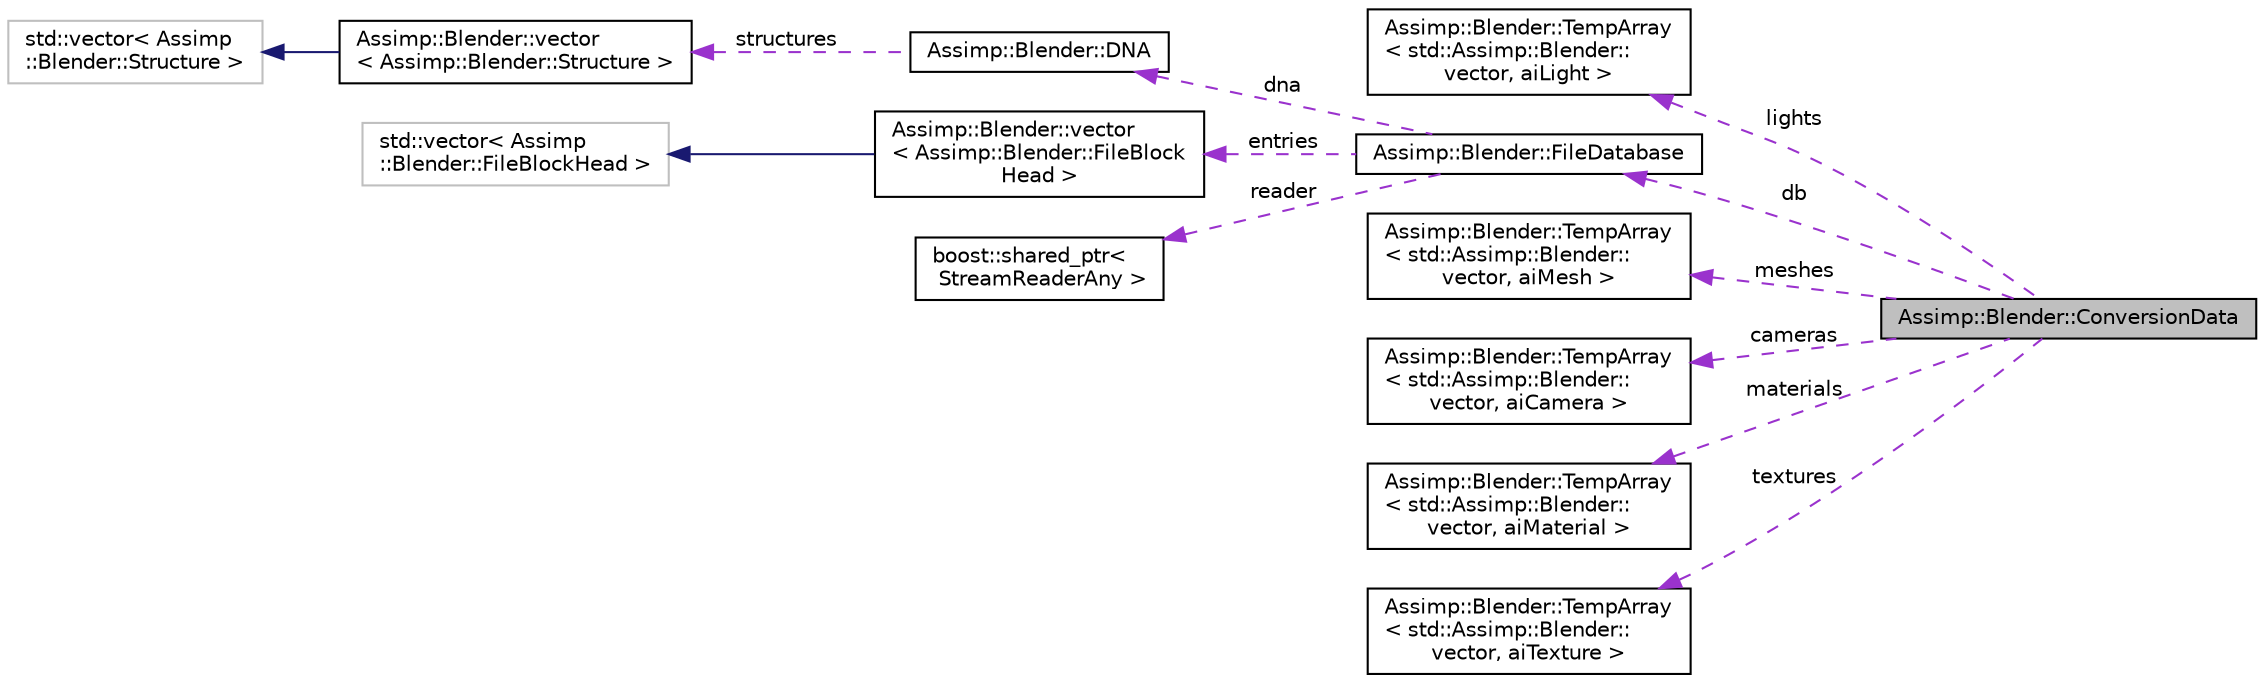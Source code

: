 digraph "Assimp::Blender::ConversionData"
{
  edge [fontname="Helvetica",fontsize="10",labelfontname="Helvetica",labelfontsize="10"];
  node [fontname="Helvetica",fontsize="10",shape=record];
  rankdir="LR";
  Node1 [label="Assimp::Blender::ConversionData",height=0.2,width=0.4,color="black", fillcolor="grey75", style="filled", fontcolor="black"];
  Node2 -> Node1 [dir="back",color="darkorchid3",fontsize="10",style="dashed",label=" lights" ,fontname="Helvetica"];
  Node2 [label="Assimp::Blender::TempArray\l\< std::Assimp::Blender::\lvector, aiLight \>",height=0.2,width=0.4,color="black", fillcolor="white", style="filled",URL="$struct_assimp_1_1_blender_1_1_temp_array.html"];
  Node3 -> Node1 [dir="back",color="darkorchid3",fontsize="10",style="dashed",label=" db" ,fontname="Helvetica"];
  Node3 [label="Assimp::Blender::FileDatabase",height=0.2,width=0.4,color="black", fillcolor="white", style="filled",URL="$class_assimp_1_1_blender_1_1_file_database.html"];
  Node4 -> Node3 [dir="back",color="darkorchid3",fontsize="10",style="dashed",label=" dna" ,fontname="Helvetica"];
  Node4 [label="Assimp::Blender::DNA",height=0.2,width=0.4,color="black", fillcolor="white", style="filled",URL="$class_assimp_1_1_blender_1_1_d_n_a.html"];
  Node5 -> Node4 [dir="back",color="darkorchid3",fontsize="10",style="dashed",label=" structures" ,fontname="Helvetica"];
  Node5 [label="Assimp::Blender::vector\l\< Assimp::Blender::Structure \>",height=0.2,width=0.4,color="black", fillcolor="white", style="filled",URL="$class_assimp_1_1_blender_1_1vector.html"];
  Node6 -> Node5 [dir="back",color="midnightblue",fontsize="10",style="solid",fontname="Helvetica"];
  Node6 [label="std::vector\< Assimp\l::Blender::Structure \>",height=0.2,width=0.4,color="grey75", fillcolor="white", style="filled"];
  Node7 -> Node3 [dir="back",color="darkorchid3",fontsize="10",style="dashed",label=" entries" ,fontname="Helvetica"];
  Node7 [label="Assimp::Blender::vector\l\< Assimp::Blender::FileBlock\lHead \>",height=0.2,width=0.4,color="black", fillcolor="white", style="filled",URL="$class_assimp_1_1_blender_1_1vector.html"];
  Node8 -> Node7 [dir="back",color="midnightblue",fontsize="10",style="solid",fontname="Helvetica"];
  Node8 [label="std::vector\< Assimp\l::Blender::FileBlockHead \>",height=0.2,width=0.4,color="grey75", fillcolor="white", style="filled"];
  Node9 -> Node3 [dir="back",color="darkorchid3",fontsize="10",style="dashed",label=" reader" ,fontname="Helvetica"];
  Node9 [label="boost::shared_ptr\<\l StreamReaderAny \>",height=0.2,width=0.4,color="black", fillcolor="white", style="filled",URL="$classboost_1_1shared__ptr.html"];
  Node10 -> Node1 [dir="back",color="darkorchid3",fontsize="10",style="dashed",label=" meshes" ,fontname="Helvetica"];
  Node10 [label="Assimp::Blender::TempArray\l\< std::Assimp::Blender::\lvector, aiMesh \>",height=0.2,width=0.4,color="black", fillcolor="white", style="filled",URL="$struct_assimp_1_1_blender_1_1_temp_array.html"];
  Node11 -> Node1 [dir="back",color="darkorchid3",fontsize="10",style="dashed",label=" cameras" ,fontname="Helvetica"];
  Node11 [label="Assimp::Blender::TempArray\l\< std::Assimp::Blender::\lvector, aiCamera \>",height=0.2,width=0.4,color="black", fillcolor="white", style="filled",URL="$struct_assimp_1_1_blender_1_1_temp_array.html"];
  Node12 -> Node1 [dir="back",color="darkorchid3",fontsize="10",style="dashed",label=" materials" ,fontname="Helvetica"];
  Node12 [label="Assimp::Blender::TempArray\l\< std::Assimp::Blender::\lvector, aiMaterial \>",height=0.2,width=0.4,color="black", fillcolor="white", style="filled",URL="$struct_assimp_1_1_blender_1_1_temp_array.html"];
  Node13 -> Node1 [dir="back",color="darkorchid3",fontsize="10",style="dashed",label=" textures" ,fontname="Helvetica"];
  Node13 [label="Assimp::Blender::TempArray\l\< std::Assimp::Blender::\lvector, aiTexture \>",height=0.2,width=0.4,color="black", fillcolor="white", style="filled",URL="$struct_assimp_1_1_blender_1_1_temp_array.html"];
}
